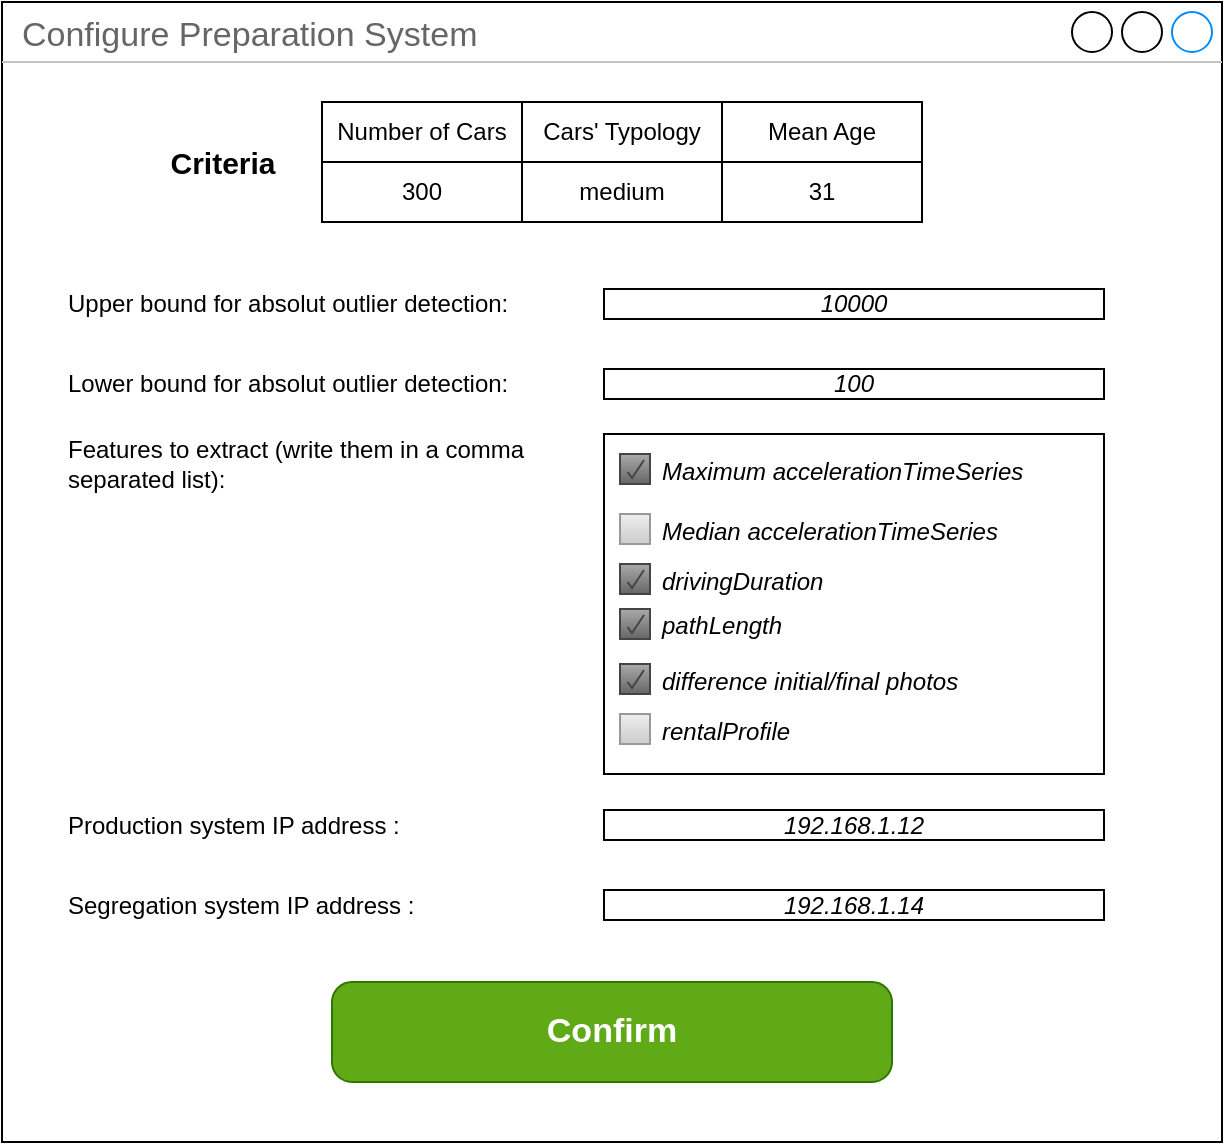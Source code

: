 <mxfile version="22.1.11" type="github">
  <diagram id="JXWKTxL3_nK4k4YYtHSP" name="Page-1">
    <mxGraphModel dx="1034" dy="454" grid="1" gridSize="10" guides="1" tooltips="1" connect="1" arrows="1" fold="1" page="1" pageScale="1" pageWidth="850" pageHeight="1100" math="0" shadow="0">
      <root>
        <mxCell id="0" />
        <mxCell id="1" parent="0" />
        <mxCell id="2" value="Configure Preparation System" style="strokeWidth=1;shadow=0;dashed=0;align=center;html=1;shape=mxgraph.mockup.containers.window;align=left;verticalAlign=top;spacingLeft=8;strokeColor2=#008cff;strokeColor3=#c4c4c4;fontColor=#666666;mainText=;fontSize=17;labelBackgroundColor=none;whiteSpace=wrap;" parent="1" vertex="1">
          <mxGeometry x="50" y="90" width="610" height="570" as="geometry" />
        </mxCell>
        <mxCell id="3" value="Confirm" style="strokeWidth=1;shadow=0;dashed=0;align=center;html=1;shape=mxgraph.mockup.buttons.button;strokeColor=#2D7600;fontColor=#ffffff;mainText=;buttonStyle=round;fontSize=17;fontStyle=1;fillColor=#60a917;whiteSpace=wrap;" parent="1" vertex="1">
          <mxGeometry x="215" y="580" width="280" height="50" as="geometry" />
        </mxCell>
        <mxCell id="5" value="Upper bound for absolut outlier detection:" style="text;html=1;strokeColor=none;fillColor=none;align=left;verticalAlign=middle;whiteSpace=wrap;rounded=0;" parent="1" vertex="1">
          <mxGeometry x="81" y="226" width="240" height="30" as="geometry" />
        </mxCell>
        <mxCell id="6" value="&lt;i&gt;&lt;font&gt;10000&lt;/font&gt;&lt;/i&gt;" style="rounded=0;whiteSpace=wrap;html=1;fontColor=#000000;" parent="1" vertex="1">
          <mxGeometry x="351" y="233.5" width="250" height="15" as="geometry" />
        </mxCell>
        <mxCell id="7" value="Lower bound for absolut outlier detection:" style="text;html=1;strokeColor=none;fillColor=none;align=left;verticalAlign=middle;whiteSpace=wrap;rounded=0;" parent="1" vertex="1">
          <mxGeometry x="81" y="266" width="230" height="30" as="geometry" />
        </mxCell>
        <mxCell id="8" value="&lt;i&gt;&lt;font&gt;100&lt;/font&gt;&lt;/i&gt;" style="rounded=0;whiteSpace=wrap;html=1;fontColor=#000000;" parent="1" vertex="1">
          <mxGeometry x="351" y="273.5" width="250" height="15" as="geometry" />
        </mxCell>
        <mxCell id="9" value="Features to extract (write them in a comma separated list):" style="text;html=1;strokeColor=none;fillColor=none;align=left;verticalAlign=middle;whiteSpace=wrap;rounded=0;" parent="1" vertex="1">
          <mxGeometry x="81" y="306" width="240" height="30" as="geometry" />
        </mxCell>
        <mxCell id="13" value="Production system IP address :" style="text;html=1;strokeColor=none;fillColor=none;align=left;verticalAlign=middle;whiteSpace=wrap;rounded=0;" parent="1" vertex="1">
          <mxGeometry x="81" y="486.5" width="210" height="30" as="geometry" />
        </mxCell>
        <mxCell id="14" value="&lt;i style=&quot;border-color: var(--border-color);&quot;&gt;&lt;font style=&quot;border-color: var(--border-color);&quot;&gt;192.168.1.12&lt;/font&gt;&lt;/i&gt;" style="rounded=0;whiteSpace=wrap;html=1;fontColor=#000000;" parent="1" vertex="1">
          <mxGeometry x="351" y="494" width="250" height="15" as="geometry" />
        </mxCell>
        <mxCell id="15" value="Segregation system IP address :" style="text;html=1;strokeColor=none;fillColor=none;align=left;verticalAlign=middle;whiteSpace=wrap;rounded=0;" parent="1" vertex="1">
          <mxGeometry x="81" y="526.5" width="210" height="30" as="geometry" />
        </mxCell>
        <mxCell id="16" value="&lt;i style=&quot;border-color: var(--border-color);&quot;&gt;&lt;font style=&quot;border-color: var(--border-color);&quot;&gt;192.168.1.14&lt;/font&gt;&lt;/i&gt;" style="rounded=0;whiteSpace=wrap;html=1;fontColor=#000000;" parent="1" vertex="1">
          <mxGeometry x="351" y="534" width="250" height="15" as="geometry" />
        </mxCell>
        <mxCell id="18" value="" style="strokeWidth=1;shadow=0;dashed=0;align=center;html=1;shape=mxgraph.mockup.forms.rrect;rSize=0;strokeColor=#000000;fillColor=#ffffff;recursiveResize=0;" parent="1" vertex="1">
          <mxGeometry x="351" y="306" width="250" height="170" as="geometry" />
        </mxCell>
        <mxCell id="20" value="&lt;i style=&quot;border-color: var(--border-color); color: rgb(0, 0, 0); font-size: 12px; text-align: center;&quot;&gt;Median accelerationTimeSeries&lt;/i&gt;" style="strokeWidth=1;shadow=0;dashed=0;align=center;html=1;shape=mxgraph.mockup.forms.rrect;rSize=0;fillColor=#eeeeee;strokeColor=#999999;gradientColor=#cccccc;align=left;spacingLeft=4;fontSize=17;fontColor=#666666;labelPosition=right;" parent="18" vertex="1">
          <mxGeometry x="8" y="40" width="15" height="15" as="geometry" />
        </mxCell>
        <mxCell id="31" value="&lt;i style=&quot;border-color: var(--border-color); color: rgb(0, 0, 0); font-size: 12px; text-align: center;&quot;&gt;rentalProfile&lt;/i&gt;" style="strokeWidth=1;shadow=0;dashed=0;align=center;html=1;shape=mxgraph.mockup.forms.rrect;rSize=0;fillColor=#eeeeee;strokeColor=#999999;gradientColor=#cccccc;align=left;spacingLeft=4;fontSize=17;fontColor=#666666;labelPosition=right;" parent="18" vertex="1">
          <mxGeometry x="8" y="140" width="15" height="15" as="geometry" />
        </mxCell>
        <mxCell id="21" value="&lt;i style=&quot;border-color: var(--border-color); color: rgb(0, 0, 0); font-size: 12px; text-align: center;&quot;&gt;Maximum accelerationTimeSeries&lt;/i&gt;" style="strokeWidth=1;shadow=0;dashed=0;align=center;html=1;shape=mxgraph.mockup.forms.checkbox;rSize=0;resizable=0;fillColor=#aaaaaa;strokeColor=#444444;gradientColor=#666666;align=left;spacingLeft=4;fontSize=17;fontColor=#008cff;labelPosition=right;" parent="18" vertex="1">
          <mxGeometry x="8" y="10" width="15" height="15" as="geometry" />
        </mxCell>
        <mxCell id="32" value="&lt;i style=&quot;border-color: var(--border-color); color: rgb(0, 0, 0); font-size: 12px; text-align: center;&quot;&gt;drivingDuration&lt;/i&gt;" style="strokeWidth=1;shadow=0;dashed=0;align=center;html=1;shape=mxgraph.mockup.forms.checkbox;rSize=0;resizable=0;fillColor=#aaaaaa;strokeColor=#444444;gradientColor=#666666;align=left;spacingLeft=4;fontSize=17;fontColor=#008cff;labelPosition=right;" parent="18" vertex="1">
          <mxGeometry x="8" y="65" width="15" height="15" as="geometry" />
        </mxCell>
        <mxCell id="33" value="&lt;i style=&quot;border-color: var(--border-color); color: rgb(0, 0, 0); font-size: 12px; text-align: center;&quot;&gt;pathLength&lt;/i&gt;" style="strokeWidth=1;shadow=0;dashed=0;align=center;html=1;shape=mxgraph.mockup.forms.checkbox;rSize=0;resizable=0;fillColor=#aaaaaa;strokeColor=#444444;gradientColor=#666666;align=left;spacingLeft=4;fontSize=17;fontColor=#008cff;labelPosition=right;" parent="18" vertex="1">
          <mxGeometry x="8" y="87.5" width="15" height="15" as="geometry" />
        </mxCell>
        <mxCell id="34" value="&lt;i style=&quot;border-color: var(--border-color); color: rgb(0, 0, 0); font-size: 12px; text-align: center;&quot;&gt;difference initial/final photos&lt;/i&gt;" style="strokeWidth=1;shadow=0;dashed=0;align=center;html=1;shape=mxgraph.mockup.forms.checkbox;rSize=0;resizable=0;fillColor=#aaaaaa;strokeColor=#444444;gradientColor=#666666;align=left;spacingLeft=4;fontSize=17;fontColor=#008cff;labelPosition=right;" parent="18" vertex="1">
          <mxGeometry x="8" y="115" width="15" height="15" as="geometry" />
        </mxCell>
        <mxCell id="39" value="" style="group" parent="1" vertex="1" connectable="0">
          <mxGeometry x="210" y="140" width="300" height="60" as="geometry" />
        </mxCell>
        <mxCell id="40" value="Number of Cars" style="whiteSpace=wrap;html=1;" parent="39" vertex="1">
          <mxGeometry width="100" height="30" as="geometry" />
        </mxCell>
        <mxCell id="41" value="Cars&#39; Typology" style="whiteSpace=wrap;html=1;" parent="39" vertex="1">
          <mxGeometry x="100" width="100" height="30" as="geometry" />
        </mxCell>
        <mxCell id="42" value="Mean Age" style="whiteSpace=wrap;html=1;" parent="39" vertex="1">
          <mxGeometry x="200" width="100" height="30" as="geometry" />
        </mxCell>
        <mxCell id="43" value="300" style="whiteSpace=wrap;html=1;" parent="39" vertex="1">
          <mxGeometry y="30" width="100" height="30" as="geometry" />
        </mxCell>
        <mxCell id="44" value="medium" style="whiteSpace=wrap;html=1;" parent="39" vertex="1">
          <mxGeometry x="100" y="30" width="100" height="30" as="geometry" />
        </mxCell>
        <mxCell id="45" value="31" style="whiteSpace=wrap;html=1;" parent="39" vertex="1">
          <mxGeometry x="200" y="30" width="100" height="30" as="geometry" />
        </mxCell>
        <mxCell id="46" value="&lt;b&gt;&lt;font style=&quot;font-size: 15px;&quot;&gt;Criteria&lt;/font&gt;&lt;/b&gt;" style="text;html=1;align=center;verticalAlign=middle;resizable=0;points=[];autosize=1;strokeColor=none;fillColor=none;" parent="1" vertex="1">
          <mxGeometry x="120" y="155" width="80" height="30" as="geometry" />
        </mxCell>
      </root>
    </mxGraphModel>
  </diagram>
</mxfile>
